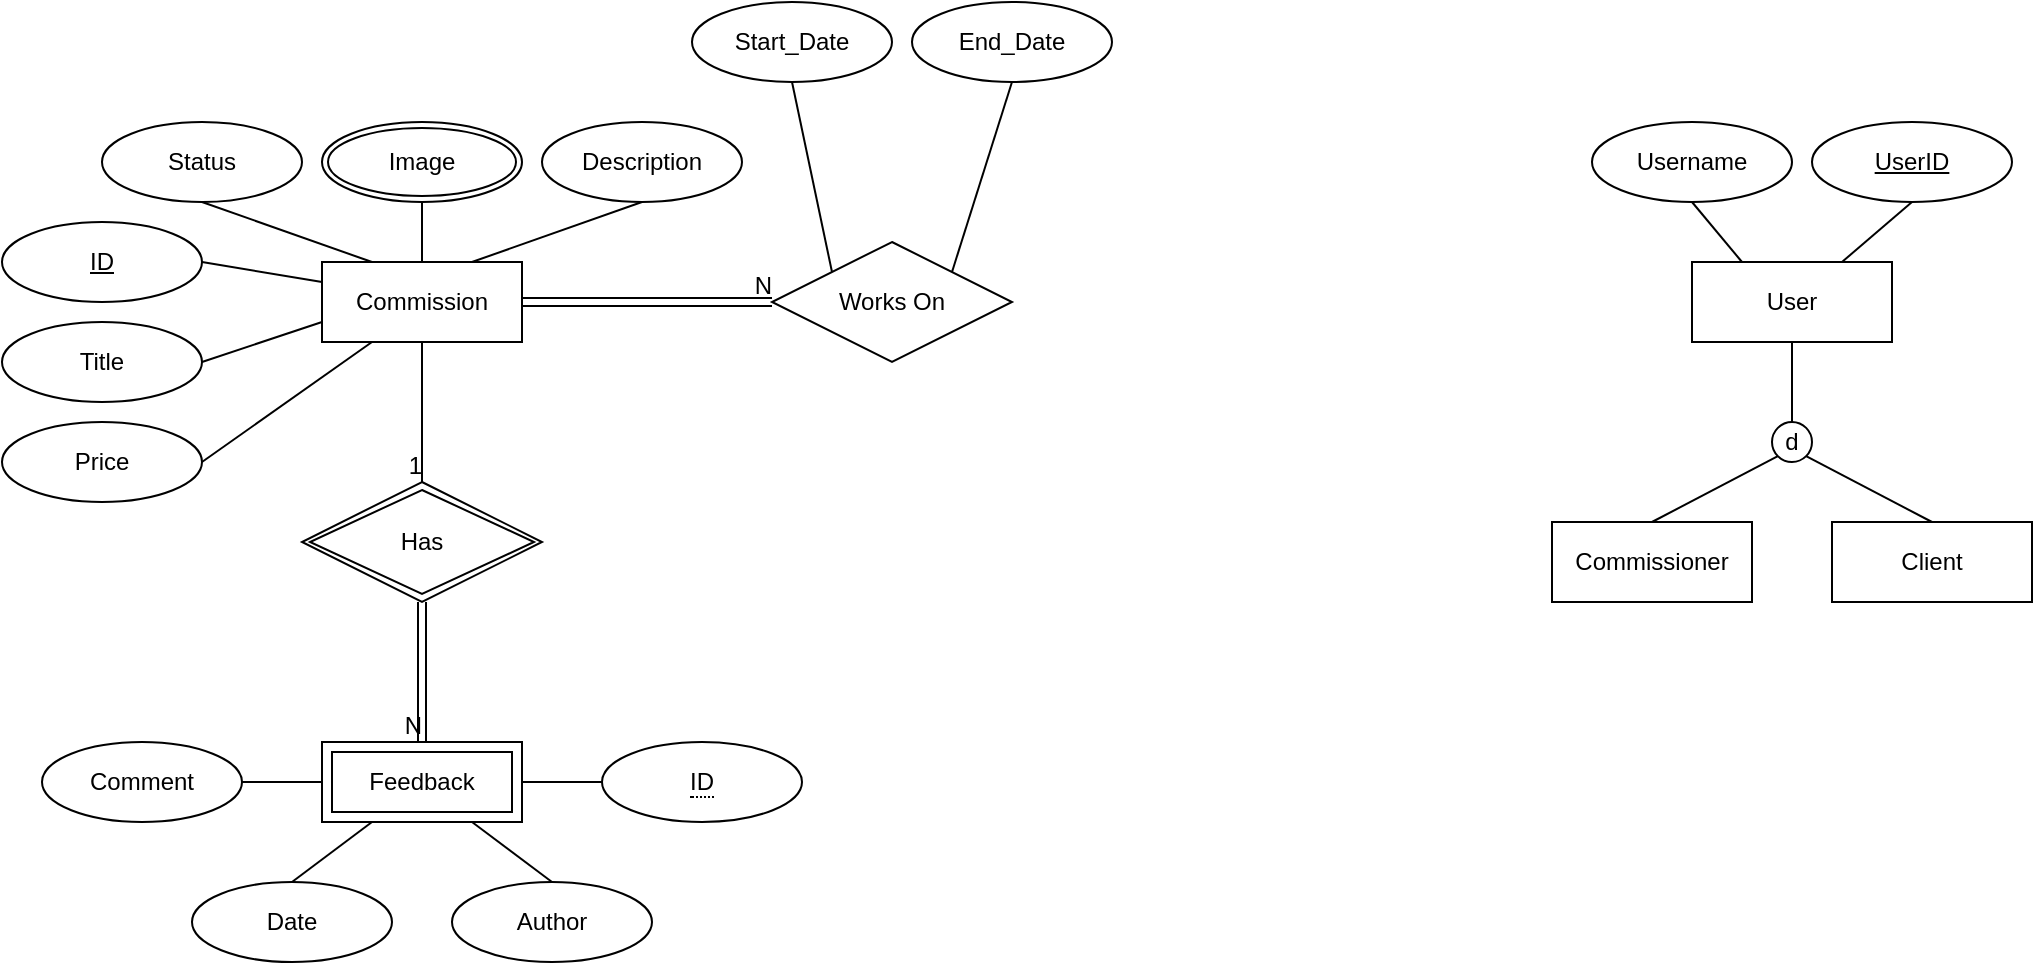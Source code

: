 <mxfile version="21.0.8" type="github">
  <diagram id="R2lEEEUBdFMjLlhIrx00" name="Page-1">
    <mxGraphModel dx="1430" dy="768" grid="1" gridSize="10" guides="1" tooltips="1" connect="1" arrows="1" fold="1" page="1" pageScale="1" pageWidth="850" pageHeight="1100" background="none" math="0" shadow="0" extFonts="Permanent Marker^https://fonts.googleapis.com/css?family=Permanent+Marker">
      <root>
        <mxCell id="0" />
        <mxCell id="1" parent="0" />
        <mxCell id="X86R94kmiiRcQOmYGRlY-4" value="Commissioner" style="whiteSpace=wrap;html=1;align=center;" parent="1" vertex="1">
          <mxGeometry x="840" y="410" width="100" height="40" as="geometry" />
        </mxCell>
        <mxCell id="X86R94kmiiRcQOmYGRlY-5" value="&lt;div&gt;Commission&lt;/div&gt;" style="whiteSpace=wrap;html=1;align=center;" parent="1" vertex="1">
          <mxGeometry x="225" y="280" width="100" height="40" as="geometry" />
        </mxCell>
        <mxCell id="X86R94kmiiRcQOmYGRlY-6" value="Feedback" style="shape=ext;margin=3;double=1;whiteSpace=wrap;html=1;align=center;" parent="1" vertex="1">
          <mxGeometry x="225" y="520" width="100" height="40" as="geometry" />
        </mxCell>
        <mxCell id="X86R94kmiiRcQOmYGRlY-7" value="Client" style="whiteSpace=wrap;html=1;align=center;" parent="1" vertex="1">
          <mxGeometry x="980" y="410" width="100" height="40" as="geometry" />
        </mxCell>
        <mxCell id="X86R94kmiiRcQOmYGRlY-8" value="Works On" style="shape=rhombus;perimeter=rhombusPerimeter;whiteSpace=wrap;html=1;align=center;" parent="1" vertex="1">
          <mxGeometry x="450" y="270" width="120" height="60" as="geometry" />
        </mxCell>
        <mxCell id="X86R94kmiiRcQOmYGRlY-9" value="" style="shape=link;html=1;rounded=0;exitX=1;exitY=0.5;exitDx=0;exitDy=0;entryX=0;entryY=0.5;entryDx=0;entryDy=0;" parent="1" source="X86R94kmiiRcQOmYGRlY-5" target="X86R94kmiiRcQOmYGRlY-8" edge="1">
          <mxGeometry relative="1" as="geometry">
            <mxPoint x="365" y="520" as="sourcePoint" />
            <mxPoint x="525" y="520" as="targetPoint" />
          </mxGeometry>
        </mxCell>
        <mxCell id="X86R94kmiiRcQOmYGRlY-10" value="N" style="resizable=0;html=1;align=right;verticalAlign=bottom;" parent="X86R94kmiiRcQOmYGRlY-9" connectable="0" vertex="1">
          <mxGeometry x="1" relative="1" as="geometry" />
        </mxCell>
        <mxCell id="X86R94kmiiRcQOmYGRlY-13" value="Has" style="shape=rhombus;double=1;perimeter=rhombusPerimeter;whiteSpace=wrap;html=1;align=center;" parent="1" vertex="1">
          <mxGeometry x="215" y="390" width="120" height="60" as="geometry" />
        </mxCell>
        <mxCell id="X86R94kmiiRcQOmYGRlY-24" value="Description" style="ellipse;whiteSpace=wrap;html=1;align=center;" parent="1" vertex="1">
          <mxGeometry x="335" y="210" width="100" height="40" as="geometry" />
        </mxCell>
        <mxCell id="X86R94kmiiRcQOmYGRlY-25" value="Status" style="ellipse;whiteSpace=wrap;html=1;align=center;" parent="1" vertex="1">
          <mxGeometry x="115" y="210" width="100" height="40" as="geometry" />
        </mxCell>
        <mxCell id="X86R94kmiiRcQOmYGRlY-26" value="ID" style="ellipse;whiteSpace=wrap;html=1;align=center;fontStyle=4;" parent="1" vertex="1">
          <mxGeometry x="65" y="260" width="100" height="40" as="geometry" />
        </mxCell>
        <mxCell id="X86R94kmiiRcQOmYGRlY-27" value="Title" style="ellipse;whiteSpace=wrap;html=1;align=center;" parent="1" vertex="1">
          <mxGeometry x="65" y="310" width="100" height="40" as="geometry" />
        </mxCell>
        <mxCell id="X86R94kmiiRcQOmYGRlY-28" value="&lt;span style=&quot;border-bottom: 1px dotted&quot;&gt;ID&lt;br&gt;&lt;/span&gt;" style="ellipse;whiteSpace=wrap;html=1;align=center;" parent="1" vertex="1">
          <mxGeometry x="365" y="520" width="100" height="40" as="geometry" />
        </mxCell>
        <mxCell id="X86R94kmiiRcQOmYGRlY-29" value="Author" style="ellipse;whiteSpace=wrap;html=1;align=center;" parent="1" vertex="1">
          <mxGeometry x="290" y="590" width="100" height="40" as="geometry" />
        </mxCell>
        <mxCell id="X86R94kmiiRcQOmYGRlY-31" value="Date" style="ellipse;whiteSpace=wrap;html=1;align=center;" parent="1" vertex="1">
          <mxGeometry x="160" y="590" width="100" height="40" as="geometry" />
        </mxCell>
        <mxCell id="X86R94kmiiRcQOmYGRlY-33" value="Comment" style="ellipse;whiteSpace=wrap;html=1;align=center;" parent="1" vertex="1">
          <mxGeometry x="85" y="520" width="100" height="40" as="geometry" />
        </mxCell>
        <mxCell id="X86R94kmiiRcQOmYGRlY-42" value="" style="endArrow=none;html=1;rounded=0;exitX=0.75;exitY=0;exitDx=0;exitDy=0;entryX=0.5;entryY=1;entryDx=0;entryDy=0;" parent="1" source="X86R94kmiiRcQOmYGRlY-5" target="X86R94kmiiRcQOmYGRlY-24" edge="1">
          <mxGeometry relative="1" as="geometry">
            <mxPoint x="365" y="370" as="sourcePoint" />
            <mxPoint x="525" y="370" as="targetPoint" />
          </mxGeometry>
        </mxCell>
        <mxCell id="X86R94kmiiRcQOmYGRlY-43" value="" style="endArrow=none;html=1;rounded=0;exitX=0.5;exitY=0;exitDx=0;exitDy=0;entryX=0.5;entryY=1;entryDx=0;entryDy=0;" parent="1" source="X86R94kmiiRcQOmYGRlY-5" edge="1">
          <mxGeometry relative="1" as="geometry">
            <mxPoint x="365" y="370" as="sourcePoint" />
            <mxPoint x="275" y="250" as="targetPoint" />
          </mxGeometry>
        </mxCell>
        <mxCell id="X86R94kmiiRcQOmYGRlY-44" value="" style="endArrow=none;html=1;rounded=0;exitX=0.25;exitY=0;exitDx=0;exitDy=0;entryX=0.5;entryY=1;entryDx=0;entryDy=0;" parent="1" source="X86R94kmiiRcQOmYGRlY-5" target="X86R94kmiiRcQOmYGRlY-25" edge="1">
          <mxGeometry relative="1" as="geometry">
            <mxPoint x="365" y="370" as="sourcePoint" />
            <mxPoint x="525" y="370" as="targetPoint" />
          </mxGeometry>
        </mxCell>
        <mxCell id="X86R94kmiiRcQOmYGRlY-45" value="" style="endArrow=none;html=1;rounded=0;exitX=0;exitY=0.25;exitDx=0;exitDy=0;entryX=1;entryY=0.5;entryDx=0;entryDy=0;" parent="1" source="X86R94kmiiRcQOmYGRlY-5" target="X86R94kmiiRcQOmYGRlY-26" edge="1">
          <mxGeometry relative="1" as="geometry">
            <mxPoint x="365" y="370" as="sourcePoint" />
            <mxPoint x="525" y="370" as="targetPoint" />
          </mxGeometry>
        </mxCell>
        <mxCell id="X86R94kmiiRcQOmYGRlY-46" value="" style="endArrow=none;html=1;rounded=0;exitX=0;exitY=0.75;exitDx=0;exitDy=0;entryX=1;entryY=0.5;entryDx=0;entryDy=0;" parent="1" source="X86R94kmiiRcQOmYGRlY-5" target="X86R94kmiiRcQOmYGRlY-27" edge="1">
          <mxGeometry relative="1" as="geometry">
            <mxPoint x="365" y="370" as="sourcePoint" />
            <mxPoint x="525" y="370" as="targetPoint" />
          </mxGeometry>
        </mxCell>
        <mxCell id="X86R94kmiiRcQOmYGRlY-47" value="" style="endArrow=none;html=1;rounded=0;exitX=0;exitY=0.5;exitDx=0;exitDy=0;entryX=1;entryY=0.5;entryDx=0;entryDy=0;" parent="1" source="X86R94kmiiRcQOmYGRlY-6" target="X86R94kmiiRcQOmYGRlY-33" edge="1">
          <mxGeometry relative="1" as="geometry">
            <mxPoint x="365" y="370" as="sourcePoint" />
            <mxPoint x="525" y="370" as="targetPoint" />
          </mxGeometry>
        </mxCell>
        <mxCell id="X86R94kmiiRcQOmYGRlY-48" value="" style="endArrow=none;html=1;rounded=0;exitX=1;exitY=0.5;exitDx=0;exitDy=0;entryX=0;entryY=0.5;entryDx=0;entryDy=0;" parent="1" source="X86R94kmiiRcQOmYGRlY-6" target="X86R94kmiiRcQOmYGRlY-28" edge="1">
          <mxGeometry relative="1" as="geometry">
            <mxPoint x="365" y="370" as="sourcePoint" />
            <mxPoint x="525" y="370" as="targetPoint" />
          </mxGeometry>
        </mxCell>
        <mxCell id="X86R94kmiiRcQOmYGRlY-49" value="" style="endArrow=none;html=1;rounded=0;exitX=0.25;exitY=1;exitDx=0;exitDy=0;entryX=0.5;entryY=0;entryDx=0;entryDy=0;" parent="1" source="X86R94kmiiRcQOmYGRlY-6" target="X86R94kmiiRcQOmYGRlY-31" edge="1">
          <mxGeometry relative="1" as="geometry">
            <mxPoint x="365" y="370" as="sourcePoint" />
            <mxPoint x="525" y="370" as="targetPoint" />
          </mxGeometry>
        </mxCell>
        <mxCell id="X86R94kmiiRcQOmYGRlY-50" value="" style="endArrow=none;html=1;rounded=0;exitX=0.75;exitY=1;exitDx=0;exitDy=0;entryX=0.5;entryY=0;entryDx=0;entryDy=0;" parent="1" source="X86R94kmiiRcQOmYGRlY-6" target="X86R94kmiiRcQOmYGRlY-29" edge="1">
          <mxGeometry relative="1" as="geometry">
            <mxPoint x="365" y="370" as="sourcePoint" />
            <mxPoint x="525" y="370" as="targetPoint" />
          </mxGeometry>
        </mxCell>
        <mxCell id="X86R94kmiiRcQOmYGRlY-56" value="" style="shape=link;html=1;rounded=0;exitX=0.5;exitY=1;exitDx=0;exitDy=0;entryX=0.5;entryY=0;entryDx=0;entryDy=0;" parent="1" source="X86R94kmiiRcQOmYGRlY-13" target="X86R94kmiiRcQOmYGRlY-6" edge="1">
          <mxGeometry relative="1" as="geometry">
            <mxPoint x="365" y="280" as="sourcePoint" />
            <mxPoint x="525" y="280" as="targetPoint" />
          </mxGeometry>
        </mxCell>
        <mxCell id="X86R94kmiiRcQOmYGRlY-57" value="N" style="resizable=0;html=1;align=right;verticalAlign=bottom;" parent="X86R94kmiiRcQOmYGRlY-56" connectable="0" vertex="1">
          <mxGeometry x="1" relative="1" as="geometry" />
        </mxCell>
        <mxCell id="X86R94kmiiRcQOmYGRlY-58" value="" style="endArrow=none;html=1;rounded=0;exitX=0.5;exitY=1;exitDx=0;exitDy=0;entryX=0.5;entryY=0;entryDx=0;entryDy=0;" parent="1" source="X86R94kmiiRcQOmYGRlY-5" target="X86R94kmiiRcQOmYGRlY-13" edge="1">
          <mxGeometry relative="1" as="geometry">
            <mxPoint x="365" y="250" as="sourcePoint" />
            <mxPoint x="275" y="380" as="targetPoint" />
          </mxGeometry>
        </mxCell>
        <mxCell id="X86R94kmiiRcQOmYGRlY-59" value="1" style="resizable=0;html=1;align=right;verticalAlign=bottom;" parent="X86R94kmiiRcQOmYGRlY-58" connectable="0" vertex="1">
          <mxGeometry x="1" relative="1" as="geometry" />
        </mxCell>
        <mxCell id="X86R94kmiiRcQOmYGRlY-60" value="Start_Date" style="ellipse;whiteSpace=wrap;html=1;align=center;" parent="1" vertex="1">
          <mxGeometry x="410" y="150" width="100" height="40" as="geometry" />
        </mxCell>
        <mxCell id="X86R94kmiiRcQOmYGRlY-61" value="End_Date" style="ellipse;whiteSpace=wrap;html=1;align=center;" parent="1" vertex="1">
          <mxGeometry x="520" y="150" width="100" height="40" as="geometry" />
        </mxCell>
        <mxCell id="X86R94kmiiRcQOmYGRlY-62" value="" style="endArrow=none;html=1;rounded=0;entryX=0;entryY=0;entryDx=0;entryDy=0;exitX=0.5;exitY=1;exitDx=0;exitDy=0;" parent="1" source="X86R94kmiiRcQOmYGRlY-60" target="X86R94kmiiRcQOmYGRlY-8" edge="1">
          <mxGeometry relative="1" as="geometry">
            <mxPoint x="340" y="250" as="sourcePoint" />
            <mxPoint x="500" y="250" as="targetPoint" />
          </mxGeometry>
        </mxCell>
        <mxCell id="X86R94kmiiRcQOmYGRlY-63" value="" style="endArrow=none;html=1;rounded=0;entryX=1;entryY=0;entryDx=0;entryDy=0;exitX=0.5;exitY=1;exitDx=0;exitDy=0;" parent="1" source="X86R94kmiiRcQOmYGRlY-61" target="X86R94kmiiRcQOmYGRlY-8" edge="1">
          <mxGeometry relative="1" as="geometry">
            <mxPoint x="340" y="250" as="sourcePoint" />
            <mxPoint x="500" y="250" as="targetPoint" />
          </mxGeometry>
        </mxCell>
        <mxCell id="X86R94kmiiRcQOmYGRlY-64" value="Image" style="ellipse;shape=doubleEllipse;margin=3;whiteSpace=wrap;html=1;align=center;" parent="1" vertex="1">
          <mxGeometry x="225" y="210" width="100" height="40" as="geometry" />
        </mxCell>
        <mxCell id="X86R94kmiiRcQOmYGRlY-65" value="Price" style="ellipse;whiteSpace=wrap;html=1;align=center;" parent="1" vertex="1">
          <mxGeometry x="65" y="360" width="100" height="40" as="geometry" />
        </mxCell>
        <mxCell id="X86R94kmiiRcQOmYGRlY-67" value="" style="endArrow=none;html=1;rounded=0;exitX=1;exitY=0.5;exitDx=0;exitDy=0;entryX=0.25;entryY=1;entryDx=0;entryDy=0;" parent="1" source="X86R94kmiiRcQOmYGRlY-65" target="X86R94kmiiRcQOmYGRlY-5" edge="1">
          <mxGeometry relative="1" as="geometry">
            <mxPoint x="340" y="300" as="sourcePoint" />
            <mxPoint x="500" y="300" as="targetPoint" />
          </mxGeometry>
        </mxCell>
        <mxCell id="1v2FTgTyUNevwh4QjTIY-1" value="User" style="whiteSpace=wrap;html=1;align=center;" vertex="1" parent="1">
          <mxGeometry x="910" y="280" width="100" height="40" as="geometry" />
        </mxCell>
        <mxCell id="1v2FTgTyUNevwh4QjTIY-2" value="UserID" style="ellipse;whiteSpace=wrap;html=1;align=center;fontStyle=4;" vertex="1" parent="1">
          <mxGeometry x="970" y="210" width="100" height="40" as="geometry" />
        </mxCell>
        <mxCell id="1v2FTgTyUNevwh4QjTIY-3" value="Username" style="ellipse;whiteSpace=wrap;html=1;align=center;" vertex="1" parent="1">
          <mxGeometry x="860" y="210" width="100" height="40" as="geometry" />
        </mxCell>
        <mxCell id="1v2FTgTyUNevwh4QjTIY-4" value="" style="endArrow=none;html=1;rounded=0;exitX=0.25;exitY=0;exitDx=0;exitDy=0;entryX=0.5;entryY=1;entryDx=0;entryDy=0;" edge="1" parent="1" target="1v2FTgTyUNevwh4QjTIY-3">
          <mxGeometry relative="1" as="geometry">
            <mxPoint x="935" y="280" as="sourcePoint" />
            <mxPoint x="810" y="280" as="targetPoint" />
          </mxGeometry>
        </mxCell>
        <mxCell id="1v2FTgTyUNevwh4QjTIY-5" value="" style="endArrow=none;html=1;rounded=0;exitX=0.75;exitY=0;exitDx=0;exitDy=0;entryX=0.5;entryY=1;entryDx=0;entryDy=0;" edge="1" parent="1" target="1v2FTgTyUNevwh4QjTIY-2">
          <mxGeometry relative="1" as="geometry">
            <mxPoint x="985" y="280" as="sourcePoint" />
            <mxPoint x="810" y="280" as="targetPoint" />
          </mxGeometry>
        </mxCell>
        <mxCell id="1v2FTgTyUNevwh4QjTIY-7" value="" style="endArrow=none;html=1;rounded=0;entryX=0.5;entryY=1;entryDx=0;entryDy=0;exitX=0.5;exitY=0;exitDx=0;exitDy=0;" edge="1" parent="1" source="1v2FTgTyUNevwh4QjTIY-8" target="1v2FTgTyUNevwh4QjTIY-1">
          <mxGeometry relative="1" as="geometry">
            <mxPoint x="960" y="340" as="sourcePoint" />
            <mxPoint x="910" y="379.66" as="targetPoint" />
          </mxGeometry>
        </mxCell>
        <mxCell id="1v2FTgTyUNevwh4QjTIY-8" value="d" style="ellipse;whiteSpace=wrap;html=1;aspect=fixed;" vertex="1" parent="1">
          <mxGeometry x="950" y="360" width="20" height="20" as="geometry" />
        </mxCell>
        <mxCell id="1v2FTgTyUNevwh4QjTIY-10" value="" style="endArrow=none;html=1;rounded=0;entryX=0;entryY=1;entryDx=0;entryDy=0;exitX=0.5;exitY=0;exitDx=0;exitDy=0;" edge="1" parent="1" source="X86R94kmiiRcQOmYGRlY-4" target="1v2FTgTyUNevwh4QjTIY-8">
          <mxGeometry relative="1" as="geometry">
            <mxPoint x="770" y="379.66" as="sourcePoint" />
            <mxPoint x="930" y="379.66" as="targetPoint" />
          </mxGeometry>
        </mxCell>
        <mxCell id="1v2FTgTyUNevwh4QjTIY-11" value="" style="endArrow=none;html=1;rounded=0;entryX=1;entryY=1;entryDx=0;entryDy=0;exitX=0.5;exitY=0;exitDx=0;exitDy=0;" edge="1" parent="1" source="X86R94kmiiRcQOmYGRlY-7" target="1v2FTgTyUNevwh4QjTIY-8">
          <mxGeometry relative="1" as="geometry">
            <mxPoint x="650" y="390" as="sourcePoint" />
            <mxPoint x="810" y="390" as="targetPoint" />
          </mxGeometry>
        </mxCell>
      </root>
    </mxGraphModel>
  </diagram>
</mxfile>
